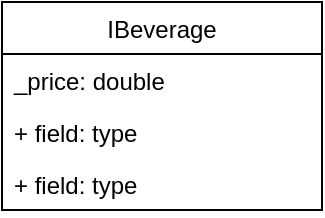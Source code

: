 <mxfile version="14.2.7" type="github"><diagram id="vspYb-mPEZz6T_n9dkq_" name="Page-1"><mxGraphModel dx="813" dy="456" grid="1" gridSize="10" guides="1" tooltips="1" connect="1" arrows="1" fold="1" page="1" pageScale="1" pageWidth="827" pageHeight="1169" math="0" shadow="0"><root><mxCell id="0"/><mxCell id="1" parent="0"/><mxCell id="YyFH862W1rQCFJ6Q6RJ4-4" value="IBeverage" style="swimlane;fontStyle=0;childLayout=stackLayout;horizontal=1;startSize=26;fillColor=none;horizontalStack=0;resizeParent=1;resizeParentMax=0;resizeLast=0;collapsible=1;marginBottom=0;" vertex="1" parent="1"><mxGeometry x="320" y="40" width="160" height="104" as="geometry"><mxRectangle x="320" y="40" width="90" height="26" as="alternateBounds"/></mxGeometry></mxCell><mxCell id="YyFH862W1rQCFJ6Q6RJ4-5" value="_price: double" style="text;strokeColor=none;fillColor=none;align=left;verticalAlign=top;spacingLeft=4;spacingRight=4;overflow=hidden;rotatable=0;points=[[0,0.5],[1,0.5]];portConstraint=eastwest;" vertex="1" parent="YyFH862W1rQCFJ6Q6RJ4-4"><mxGeometry y="26" width="160" height="26" as="geometry"/></mxCell><mxCell id="YyFH862W1rQCFJ6Q6RJ4-6" value="+ field: type" style="text;strokeColor=none;fillColor=none;align=left;verticalAlign=top;spacingLeft=4;spacingRight=4;overflow=hidden;rotatable=0;points=[[0,0.5],[1,0.5]];portConstraint=eastwest;" vertex="1" parent="YyFH862W1rQCFJ6Q6RJ4-4"><mxGeometry y="52" width="160" height="26" as="geometry"/></mxCell><mxCell id="YyFH862W1rQCFJ6Q6RJ4-7" value="+ field: type" style="text;strokeColor=none;fillColor=none;align=left;verticalAlign=top;spacingLeft=4;spacingRight=4;overflow=hidden;rotatable=0;points=[[0,0.5],[1,0.5]];portConstraint=eastwest;" vertex="1" parent="YyFH862W1rQCFJ6Q6RJ4-4"><mxGeometry y="78" width="160" height="26" as="geometry"/></mxCell></root></mxGraphModel></diagram></mxfile>